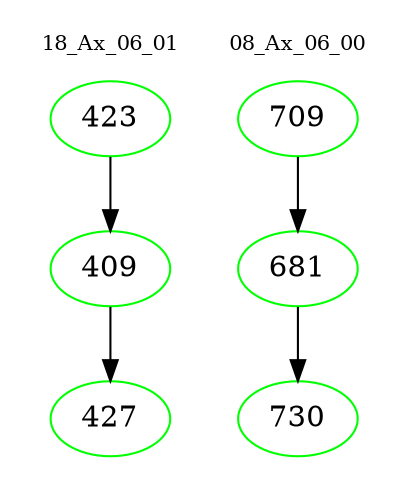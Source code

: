 digraph{
subgraph cluster_0 {
color = white
label = "18_Ax_06_01";
fontsize=10;
T0_423 [label="423", color="green"]
T0_423 -> T0_409 [color="black"]
T0_409 [label="409", color="green"]
T0_409 -> T0_427 [color="black"]
T0_427 [label="427", color="green"]
}
subgraph cluster_1 {
color = white
label = "08_Ax_06_00";
fontsize=10;
T1_709 [label="709", color="green"]
T1_709 -> T1_681 [color="black"]
T1_681 [label="681", color="green"]
T1_681 -> T1_730 [color="black"]
T1_730 [label="730", color="green"]
}
}
